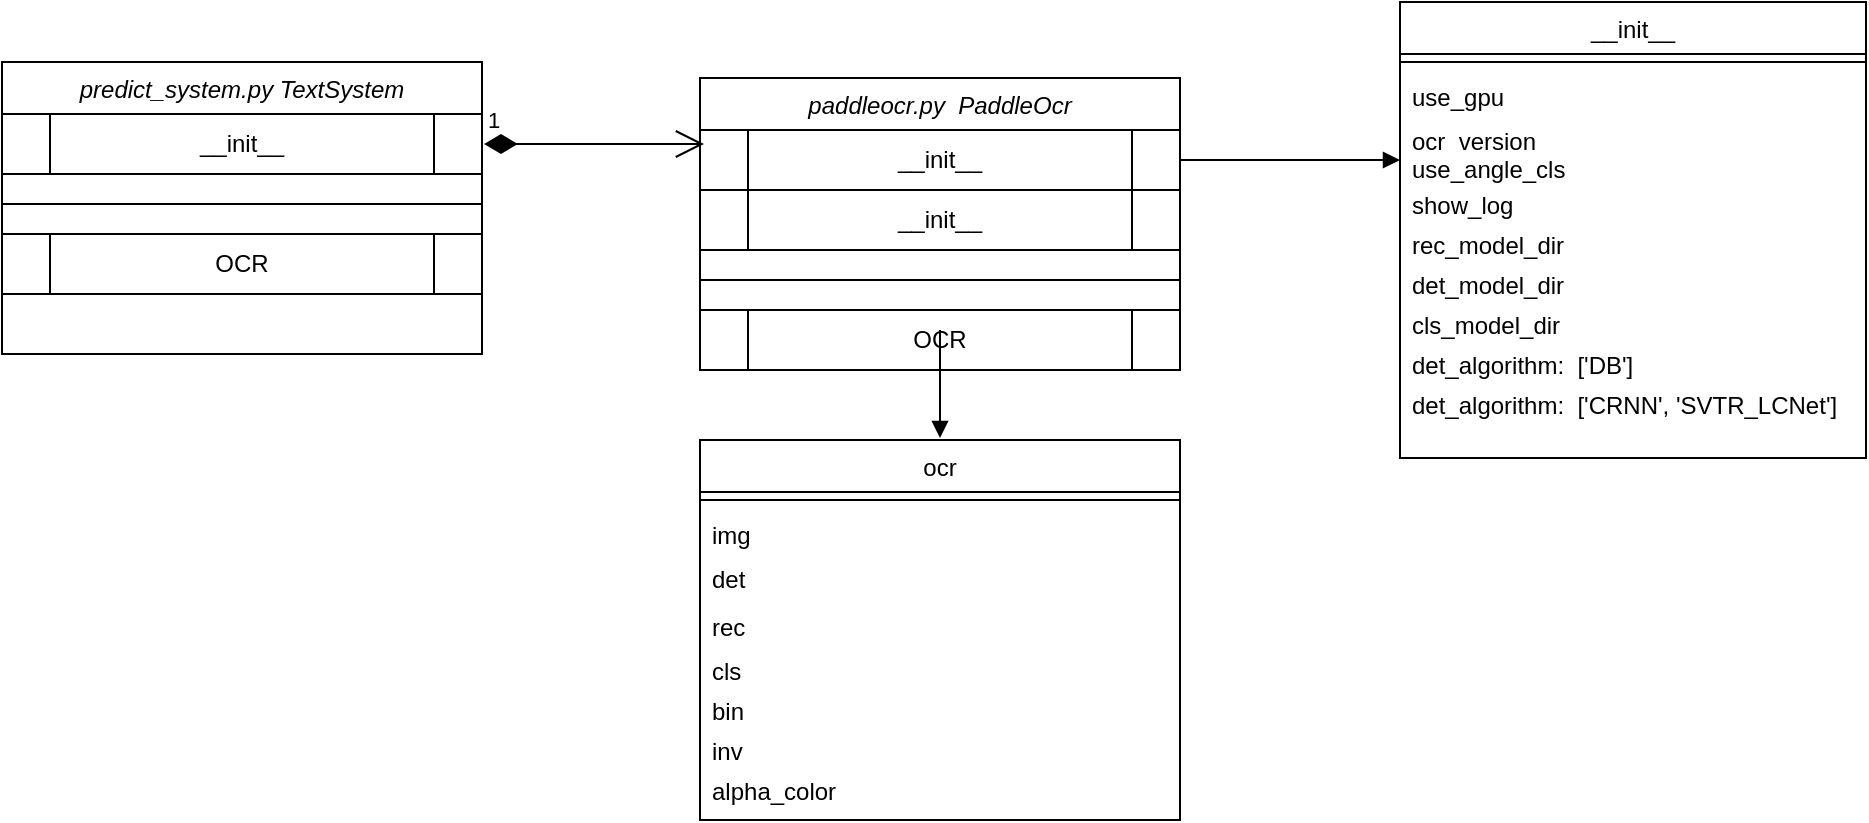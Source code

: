 <mxfile version="24.3.1" type="github">
  <diagram id="C5RBs43oDa-KdzZeNtuy" name="Page-1">
    <mxGraphModel dx="916" dy="618" grid="1" gridSize="10" guides="1" tooltips="1" connect="1" arrows="1" fold="1" page="1" pageScale="1" pageWidth="1169" pageHeight="827" math="0" shadow="0">
      <root>
        <mxCell id="WIyWlLk6GJQsqaUBKTNV-0" />
        <mxCell id="WIyWlLk6GJQsqaUBKTNV-1" parent="WIyWlLk6GJQsqaUBKTNV-0" />
        <mxCell id="zkfFHV4jXpPFQw0GAbJ--0" value="paddleocr.py  PaddleOcr" style="swimlane;fontStyle=2;align=center;verticalAlign=top;childLayout=stackLayout;horizontal=1;startSize=26;horizontalStack=0;resizeParent=1;resizeLast=0;collapsible=1;marginBottom=0;rounded=0;shadow=0;strokeWidth=1;" parent="WIyWlLk6GJQsqaUBKTNV-1" vertex="1">
          <mxGeometry x="380" y="88" width="240" height="146" as="geometry">
            <mxRectangle x="230" y="140" width="160" height="26" as="alternateBounds" />
          </mxGeometry>
        </mxCell>
        <mxCell id="fFpk34Q_P3umQofqK6B3-12" value="&lt;span style=&quot;text-wrap: nowrap;&quot;&gt;__init__&lt;/span&gt;" style="shape=process;whiteSpace=wrap;html=1;backgroundOutline=1;" vertex="1" parent="zkfFHV4jXpPFQw0GAbJ--0">
          <mxGeometry y="26" width="240" height="30" as="geometry" />
        </mxCell>
        <mxCell id="fFpk34Q_P3umQofqK6B3-33" value="&lt;span style=&quot;text-wrap: nowrap;&quot;&gt;__init__&lt;/span&gt;" style="shape=process;whiteSpace=wrap;html=1;backgroundOutline=1;" vertex="1" parent="zkfFHV4jXpPFQw0GAbJ--0">
          <mxGeometry y="56" width="240" height="30" as="geometry" />
        </mxCell>
        <mxCell id="zkfFHV4jXpPFQw0GAbJ--4" value="" style="line;html=1;strokeWidth=1;align=left;verticalAlign=middle;spacingTop=-1;spacingLeft=3;spacingRight=3;rotatable=0;labelPosition=right;points=[];portConstraint=eastwest;" parent="zkfFHV4jXpPFQw0GAbJ--0" vertex="1">
          <mxGeometry y="86" width="240" height="30" as="geometry" />
        </mxCell>
        <mxCell id="fFpk34Q_P3umQofqK6B3-15" value="OCR" style="shape=process;whiteSpace=wrap;html=1;backgroundOutline=1;" vertex="1" parent="zkfFHV4jXpPFQw0GAbJ--0">
          <mxGeometry y="116" width="240" height="30" as="geometry" />
        </mxCell>
        <mxCell id="zkfFHV4jXpPFQw0GAbJ--17" value="__init__" style="swimlane;fontStyle=0;align=center;verticalAlign=top;childLayout=stackLayout;horizontal=1;startSize=26;horizontalStack=0;resizeParent=1;resizeLast=0;collapsible=1;marginBottom=0;rounded=0;shadow=0;strokeWidth=1;" parent="WIyWlLk6GJQsqaUBKTNV-1" vertex="1">
          <mxGeometry x="730" y="50" width="233" height="228" as="geometry">
            <mxRectangle x="550" y="140" width="160" height="26" as="alternateBounds" />
          </mxGeometry>
        </mxCell>
        <mxCell id="zkfFHV4jXpPFQw0GAbJ--23" value="" style="line;html=1;strokeWidth=1;align=left;verticalAlign=middle;spacingTop=-1;spacingLeft=3;spacingRight=3;rotatable=0;labelPosition=right;points=[];portConstraint=eastwest;" parent="zkfFHV4jXpPFQw0GAbJ--17" vertex="1">
          <mxGeometry y="26" width="233" height="8" as="geometry" />
        </mxCell>
        <mxCell id="zkfFHV4jXpPFQw0GAbJ--3" value="use_gpu" style="text;align=left;verticalAlign=top;spacingLeft=4;spacingRight=4;overflow=hidden;rotatable=0;points=[[0,0.5],[1,0.5]];portConstraint=eastwest;rounded=0;shadow=0;html=0;" parent="zkfFHV4jXpPFQw0GAbJ--17" vertex="1">
          <mxGeometry y="34" width="233" height="22" as="geometry" />
        </mxCell>
        <mxCell id="zkfFHV4jXpPFQw0GAbJ--2" value="ocr_version" style="text;align=left;verticalAlign=top;spacingLeft=4;spacingRight=4;overflow=hidden;rotatable=0;points=[[0,0.5],[1,0.5]];portConstraint=eastwest;rounded=0;shadow=0;html=0;" parent="zkfFHV4jXpPFQw0GAbJ--17" vertex="1">
          <mxGeometry y="56" width="233" height="14" as="geometry" />
        </mxCell>
        <mxCell id="fFpk34Q_P3umQofqK6B3-0" value="use_angle_cls" style="text;align=left;verticalAlign=top;spacingLeft=4;spacingRight=4;overflow=hidden;rotatable=0;points=[[0,0.5],[1,0.5]];portConstraint=eastwest;rounded=0;shadow=0;html=0;" vertex="1" parent="zkfFHV4jXpPFQw0GAbJ--17">
          <mxGeometry y="70" width="233" height="18" as="geometry" />
        </mxCell>
        <mxCell id="zkfFHV4jXpPFQw0GAbJ--5" value="show_log" style="text;align=left;verticalAlign=top;spacingLeft=4;spacingRight=4;overflow=hidden;rotatable=0;points=[[0,0.5],[1,0.5]];portConstraint=eastwest;" parent="zkfFHV4jXpPFQw0GAbJ--17" vertex="1">
          <mxGeometry y="88" width="233" height="20" as="geometry" />
        </mxCell>
        <mxCell id="fFpk34Q_P3umQofqK6B3-2" value="rec_model_dir" style="text;align=left;verticalAlign=top;spacingLeft=4;spacingRight=4;overflow=hidden;rotatable=0;points=[[0,0.5],[1,0.5]];portConstraint=eastwest;" vertex="1" parent="zkfFHV4jXpPFQw0GAbJ--17">
          <mxGeometry y="108" width="233" height="20" as="geometry" />
        </mxCell>
        <mxCell id="fFpk34Q_P3umQofqK6B3-1" value="det_model_dir" style="text;align=left;verticalAlign=top;spacingLeft=4;spacingRight=4;overflow=hidden;rotatable=0;points=[[0,0.5],[1,0.5]];portConstraint=eastwest;" vertex="1" parent="zkfFHV4jXpPFQw0GAbJ--17">
          <mxGeometry y="128" width="233" height="20" as="geometry" />
        </mxCell>
        <mxCell id="fFpk34Q_P3umQofqK6B3-4" value="cls_model_dir" style="text;align=left;verticalAlign=top;spacingLeft=4;spacingRight=4;overflow=hidden;rotatable=0;points=[[0,0.5],[1,0.5]];portConstraint=eastwest;" vertex="1" parent="zkfFHV4jXpPFQw0GAbJ--17">
          <mxGeometry y="148" width="233" height="20" as="geometry" />
        </mxCell>
        <mxCell id="fFpk34Q_P3umQofqK6B3-5" value="det_algorithm:  [&#39;DB&#39;]" style="text;align=left;verticalAlign=top;spacingLeft=4;spacingRight=4;overflow=hidden;rotatable=0;points=[[0,0.5],[1,0.5]];portConstraint=eastwest;" vertex="1" parent="zkfFHV4jXpPFQw0GAbJ--17">
          <mxGeometry y="168" width="233" height="20" as="geometry" />
        </mxCell>
        <mxCell id="fFpk34Q_P3umQofqK6B3-6" value="det_algorithm:  [&#39;CRNN&#39;, &#39;SVTR_LCNet&#39;]" style="text;align=left;verticalAlign=top;spacingLeft=4;spacingRight=4;overflow=hidden;rotatable=0;points=[[0,0.5],[1,0.5]];portConstraint=eastwest;" vertex="1" parent="zkfFHV4jXpPFQw0GAbJ--17">
          <mxGeometry y="188" width="233" height="40" as="geometry" />
        </mxCell>
        <mxCell id="fFpk34Q_P3umQofqK6B3-17" value="" style="endArrow=block;endFill=1;html=1;edgeStyle=orthogonalEdgeStyle;align=left;verticalAlign=top;rounded=0;exitX=0.5;exitY=1;exitDx=0;exitDy=0;entryX=0.5;entryY=0;entryDx=0;entryDy=0;" edge="1" parent="WIyWlLk6GJQsqaUBKTNV-1">
          <mxGeometry x="-1" relative="1" as="geometry">
            <mxPoint x="500" y="214" as="sourcePoint" />
            <mxPoint x="500" y="268" as="targetPoint" />
          </mxGeometry>
        </mxCell>
        <mxCell id="fFpk34Q_P3umQofqK6B3-19" value="" style="endArrow=block;endFill=1;html=1;edgeStyle=orthogonalEdgeStyle;align=left;verticalAlign=top;rounded=0;exitX=1;exitY=0.5;exitDx=0;exitDy=0;entryX=0;entryY=0.5;entryDx=0;entryDy=0;" edge="1" parent="WIyWlLk6GJQsqaUBKTNV-1" source="fFpk34Q_P3umQofqK6B3-12" target="fFpk34Q_P3umQofqK6B3-0">
          <mxGeometry x="-1" relative="1" as="geometry">
            <mxPoint x="680" y="389" as="sourcePoint" />
            <mxPoint x="700" y="229" as="targetPoint" />
          </mxGeometry>
        </mxCell>
        <mxCell id="fFpk34Q_P3umQofqK6B3-21" value="ocr" style="swimlane;fontStyle=0;align=center;verticalAlign=top;childLayout=stackLayout;horizontal=1;startSize=26;horizontalStack=0;resizeParent=1;resizeLast=0;collapsible=1;marginBottom=0;rounded=0;shadow=0;strokeWidth=1;" vertex="1" parent="WIyWlLk6GJQsqaUBKTNV-1">
          <mxGeometry x="380" y="269" width="240" height="190" as="geometry">
            <mxRectangle x="550" y="140" width="160" height="26" as="alternateBounds" />
          </mxGeometry>
        </mxCell>
        <mxCell id="fFpk34Q_P3umQofqK6B3-22" value="" style="line;html=1;strokeWidth=1;align=left;verticalAlign=middle;spacingTop=-1;spacingLeft=3;spacingRight=3;rotatable=0;labelPosition=right;points=[];portConstraint=eastwest;" vertex="1" parent="fFpk34Q_P3umQofqK6B3-21">
          <mxGeometry y="26" width="240" height="8" as="geometry" />
        </mxCell>
        <mxCell id="fFpk34Q_P3umQofqK6B3-23" value="img" style="text;align=left;verticalAlign=top;spacingLeft=4;spacingRight=4;overflow=hidden;rotatable=0;points=[[0,0.5],[1,0.5]];portConstraint=eastwest;rounded=0;shadow=0;html=0;" vertex="1" parent="fFpk34Q_P3umQofqK6B3-21">
          <mxGeometry y="34" width="240" height="22" as="geometry" />
        </mxCell>
        <mxCell id="fFpk34Q_P3umQofqK6B3-24" value="det" style="text;align=left;verticalAlign=top;spacingLeft=4;spacingRight=4;overflow=hidden;rotatable=0;points=[[0,0.5],[1,0.5]];portConstraint=eastwest;rounded=0;shadow=0;html=0;" vertex="1" parent="fFpk34Q_P3umQofqK6B3-21">
          <mxGeometry y="56" width="240" height="24" as="geometry" />
        </mxCell>
        <mxCell id="fFpk34Q_P3umQofqK6B3-25" value="rec" style="text;align=left;verticalAlign=top;spacingLeft=4;spacingRight=4;overflow=hidden;rotatable=0;points=[[0,0.5],[1,0.5]];portConstraint=eastwest;rounded=0;shadow=0;html=0;" vertex="1" parent="fFpk34Q_P3umQofqK6B3-21">
          <mxGeometry y="80" width="240" height="22" as="geometry" />
        </mxCell>
        <mxCell id="fFpk34Q_P3umQofqK6B3-26" value="cls" style="text;align=left;verticalAlign=top;spacingLeft=4;spacingRight=4;overflow=hidden;rotatable=0;points=[[0,0.5],[1,0.5]];portConstraint=eastwest;" vertex="1" parent="fFpk34Q_P3umQofqK6B3-21">
          <mxGeometry y="102" width="240" height="20" as="geometry" />
        </mxCell>
        <mxCell id="fFpk34Q_P3umQofqK6B3-27" value="bin" style="text;align=left;verticalAlign=top;spacingLeft=4;spacingRight=4;overflow=hidden;rotatable=0;points=[[0,0.5],[1,0.5]];portConstraint=eastwest;" vertex="1" parent="fFpk34Q_P3umQofqK6B3-21">
          <mxGeometry y="122" width="240" height="20" as="geometry" />
        </mxCell>
        <mxCell id="fFpk34Q_P3umQofqK6B3-28" value="inv" style="text;align=left;verticalAlign=top;spacingLeft=4;spacingRight=4;overflow=hidden;rotatable=0;points=[[0,0.5],[1,0.5]];portConstraint=eastwest;" vertex="1" parent="fFpk34Q_P3umQofqK6B3-21">
          <mxGeometry y="142" width="240" height="20" as="geometry" />
        </mxCell>
        <mxCell id="fFpk34Q_P3umQofqK6B3-29" value="alpha_color" style="text;align=left;verticalAlign=top;spacingLeft=4;spacingRight=4;overflow=hidden;rotatable=0;points=[[0,0.5],[1,0.5]];portConstraint=eastwest;" vertex="1" parent="fFpk34Q_P3umQofqK6B3-21">
          <mxGeometry y="162" width="240" height="20" as="geometry" />
        </mxCell>
        <mxCell id="fFpk34Q_P3umQofqK6B3-34" value="predict_system.py TextSystem" style="swimlane;fontStyle=2;align=center;verticalAlign=top;childLayout=stackLayout;horizontal=1;startSize=26;horizontalStack=0;resizeParent=1;resizeLast=0;collapsible=1;marginBottom=0;rounded=0;shadow=0;strokeWidth=1;" vertex="1" parent="WIyWlLk6GJQsqaUBKTNV-1">
          <mxGeometry x="31" y="80" width="240" height="146" as="geometry">
            <mxRectangle x="230" y="140" width="160" height="26" as="alternateBounds" />
          </mxGeometry>
        </mxCell>
        <mxCell id="fFpk34Q_P3umQofqK6B3-35" value="&lt;span style=&quot;text-wrap: nowrap;&quot;&gt;__init__&lt;/span&gt;" style="shape=process;whiteSpace=wrap;html=1;backgroundOutline=1;" vertex="1" parent="fFpk34Q_P3umQofqK6B3-34">
          <mxGeometry y="26" width="240" height="30" as="geometry" />
        </mxCell>
        <mxCell id="fFpk34Q_P3umQofqK6B3-37" value="" style="line;html=1;strokeWidth=1;align=left;verticalAlign=middle;spacingTop=-1;spacingLeft=3;spacingRight=3;rotatable=0;labelPosition=right;points=[];portConstraint=eastwest;" vertex="1" parent="fFpk34Q_P3umQofqK6B3-34">
          <mxGeometry y="56" width="240" height="30" as="geometry" />
        </mxCell>
        <mxCell id="fFpk34Q_P3umQofqK6B3-38" value="OCR" style="shape=process;whiteSpace=wrap;html=1;backgroundOutline=1;" vertex="1" parent="fFpk34Q_P3umQofqK6B3-34">
          <mxGeometry y="86" width="240" height="30" as="geometry" />
        </mxCell>
        <mxCell id="fFpk34Q_P3umQofqK6B3-39" value="1" style="endArrow=open;html=1;endSize=12;startArrow=diamondThin;startSize=14;startFill=1;edgeStyle=orthogonalEdgeStyle;align=left;verticalAlign=bottom;rounded=0;" edge="1" parent="WIyWlLk6GJQsqaUBKTNV-1">
          <mxGeometry x="-1" y="3" relative="1" as="geometry">
            <mxPoint x="272" y="121" as="sourcePoint" />
            <mxPoint x="382" y="121" as="targetPoint" />
          </mxGeometry>
        </mxCell>
      </root>
    </mxGraphModel>
  </diagram>
</mxfile>
